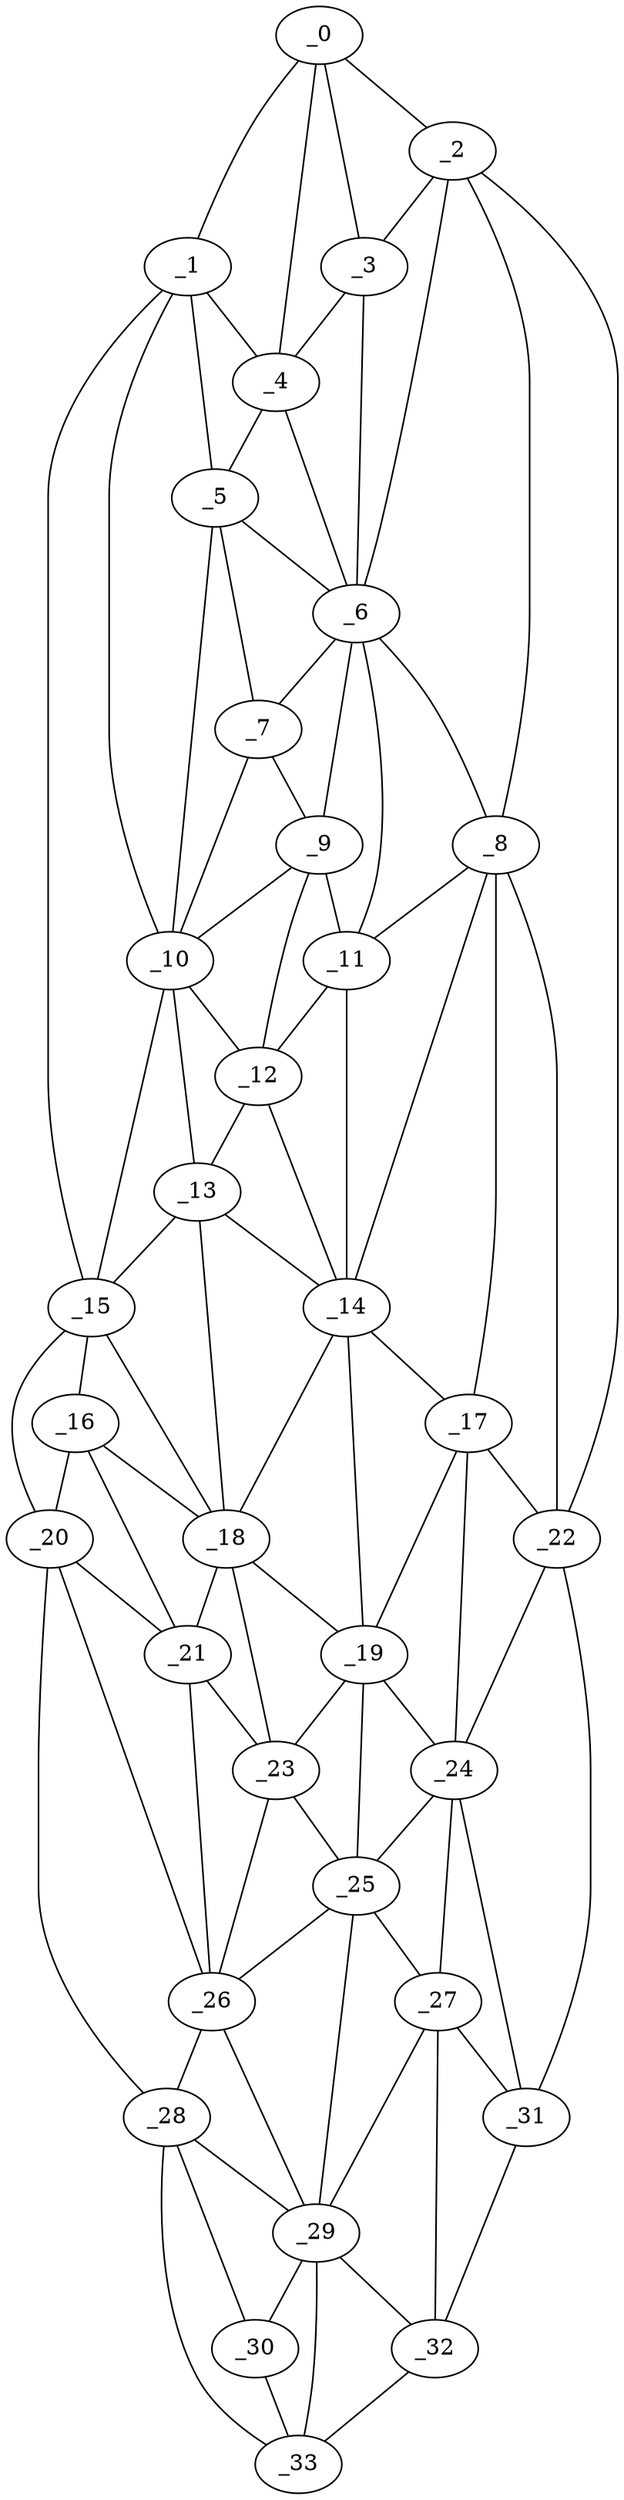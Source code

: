 graph "obj8__5.gxl" {
	_0	 [x=8,
		y=69];
	_1	 [x=14,
		y=55];
	_0 -- _1	 [valence=1];
	_2	 [x=14,
		y=80];
	_0 -- _2	 [valence=1];
	_3	 [x=15,
		y=71];
	_0 -- _3	 [valence=1];
	_4	 [x=19,
		y=60];
	_0 -- _4	 [valence=2];
	_1 -- _4	 [valence=2];
	_5	 [x=28,
		y=56];
	_1 -- _5	 [valence=2];
	_10	 [x=47,
		y=51];
	_1 -- _10	 [valence=2];
	_15	 [x=73,
		y=46];
	_1 -- _15	 [valence=1];
	_2 -- _3	 [valence=2];
	_6	 [x=30,
		y=77];
	_2 -- _6	 [valence=1];
	_8	 [x=42,
		y=82];
	_2 -- _8	 [valence=2];
	_22	 [x=92,
		y=86];
	_2 -- _22	 [valence=1];
	_3 -- _4	 [valence=1];
	_3 -- _6	 [valence=2];
	_4 -- _5	 [valence=2];
	_4 -- _6	 [valence=2];
	_5 -- _6	 [valence=2];
	_7	 [x=33,
		y=56];
	_5 -- _7	 [valence=2];
	_5 -- _10	 [valence=1];
	_6 -- _7	 [valence=2];
	_6 -- _8	 [valence=2];
	_9	 [x=45,
		y=61];
	_6 -- _9	 [valence=1];
	_11	 [x=47,
		y=70];
	_6 -- _11	 [valence=2];
	_7 -- _9	 [valence=2];
	_7 -- _10	 [valence=2];
	_8 -- _11	 [valence=1];
	_14	 [x=66,
		y=71];
	_8 -- _14	 [valence=2];
	_17	 [x=81,
		y=83];
	_8 -- _17	 [valence=1];
	_8 -- _22	 [valence=2];
	_9 -- _10	 [valence=1];
	_9 -- _11	 [valence=1];
	_12	 [x=55,
		y=61];
	_9 -- _12	 [valence=2];
	_10 -- _12	 [valence=1];
	_13	 [x=60,
		y=51];
	_10 -- _13	 [valence=2];
	_10 -- _15	 [valence=2];
	_11 -- _12	 [valence=2];
	_11 -- _14	 [valence=1];
	_12 -- _13	 [valence=2];
	_12 -- _14	 [valence=2];
	_13 -- _14	 [valence=1];
	_13 -- _15	 [valence=2];
	_18	 [x=83,
		y=60];
	_13 -- _18	 [valence=2];
	_14 -- _17	 [valence=2];
	_14 -- _18	 [valence=2];
	_19	 [x=87,
		y=71];
	_14 -- _19	 [valence=1];
	_16	 [x=79,
		y=47];
	_15 -- _16	 [valence=1];
	_15 -- _18	 [valence=2];
	_20	 [x=88,
		y=46];
	_15 -- _20	 [valence=1];
	_16 -- _18	 [valence=2];
	_16 -- _20	 [valence=1];
	_21	 [x=88,
		y=52];
	_16 -- _21	 [valence=2];
	_17 -- _19	 [valence=2];
	_17 -- _22	 [valence=1];
	_24	 [x=96,
		y=78];
	_17 -- _24	 [valence=1];
	_18 -- _19	 [valence=2];
	_18 -- _21	 [valence=1];
	_23	 [x=95,
		y=59];
	_18 -- _23	 [valence=2];
	_19 -- _23	 [valence=1];
	_19 -- _24	 [valence=2];
	_25	 [x=102,
		y=71];
	_19 -- _25	 [valence=2];
	_20 -- _21	 [valence=2];
	_26	 [x=103,
		y=56];
	_20 -- _26	 [valence=1];
	_28	 [x=114,
		y=53];
	_20 -- _28	 [valence=1];
	_21 -- _23	 [valence=2];
	_21 -- _26	 [valence=2];
	_22 -- _24	 [valence=2];
	_31	 [x=121,
		y=79];
	_22 -- _31	 [valence=1];
	_23 -- _25	 [valence=2];
	_23 -- _26	 [valence=2];
	_24 -- _25	 [valence=2];
	_27	 [x=112,
		y=72];
	_24 -- _27	 [valence=2];
	_24 -- _31	 [valence=1];
	_25 -- _26	 [valence=2];
	_25 -- _27	 [valence=2];
	_29	 [x=114,
		y=63];
	_25 -- _29	 [valence=2];
	_26 -- _28	 [valence=1];
	_26 -- _29	 [valence=2];
	_27 -- _29	 [valence=1];
	_27 -- _31	 [valence=2];
	_32	 [x=122,
		y=70];
	_27 -- _32	 [valence=2];
	_28 -- _29	 [valence=1];
	_30	 [x=119,
		y=58];
	_28 -- _30	 [valence=1];
	_33	 [x=123,
		y=60];
	_28 -- _33	 [valence=1];
	_29 -- _30	 [valence=2];
	_29 -- _32	 [valence=2];
	_29 -- _33	 [valence=1];
	_30 -- _33	 [valence=2];
	_31 -- _32	 [valence=1];
	_32 -- _33	 [valence=1];
}

